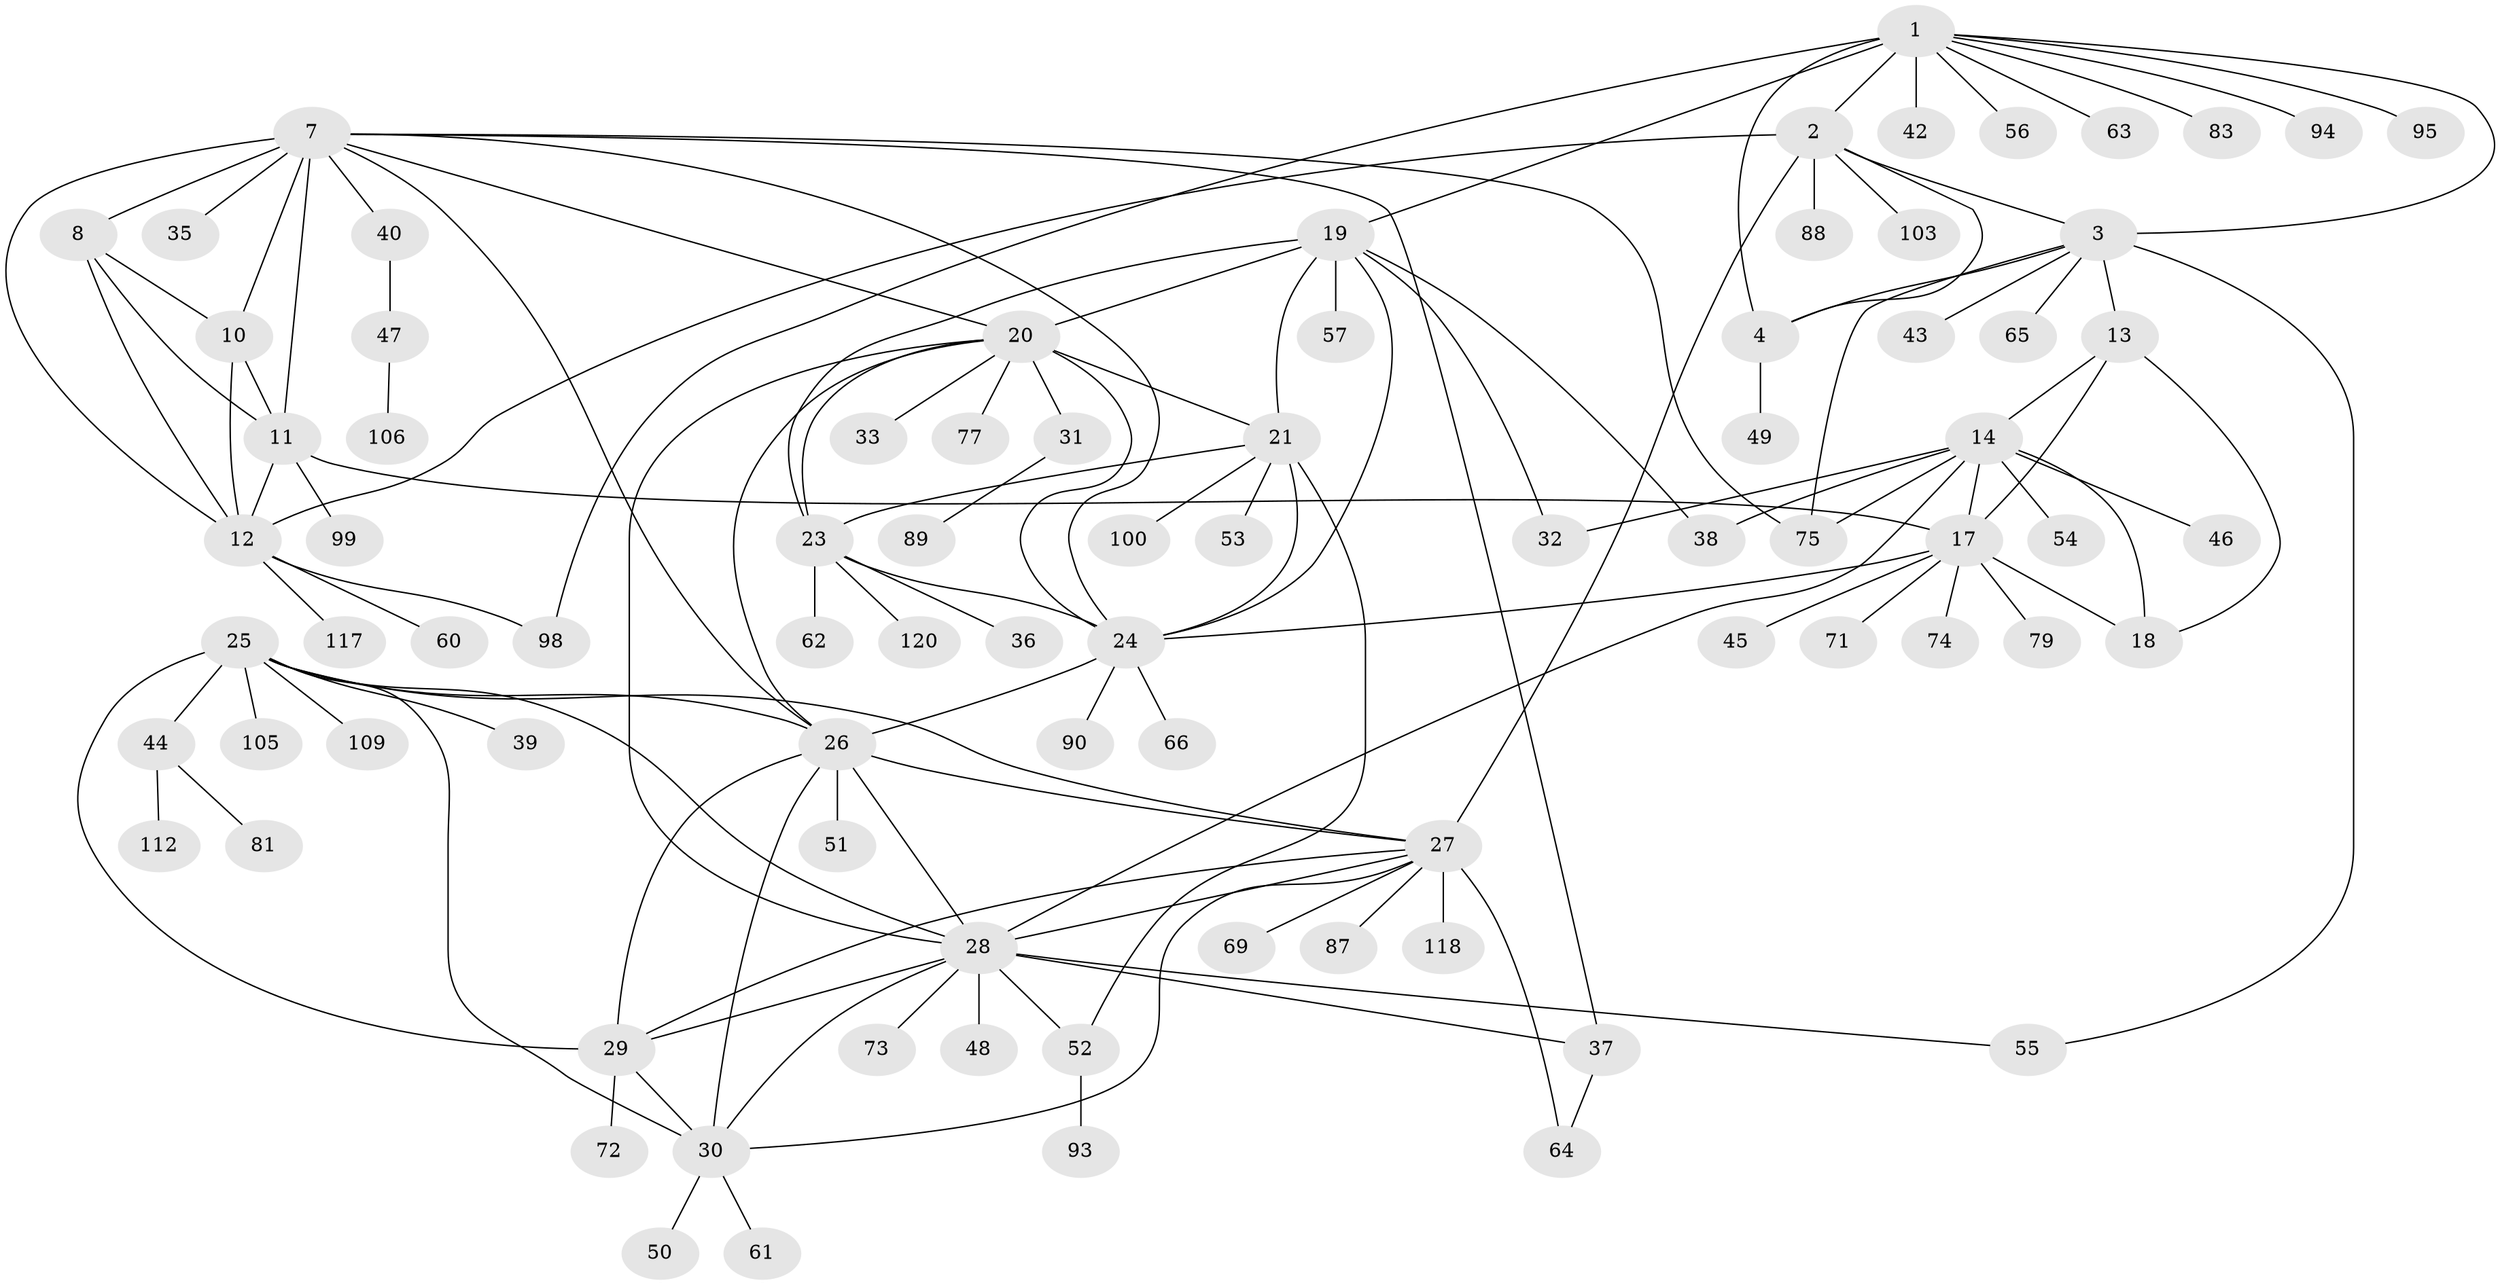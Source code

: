 // original degree distribution, {9: 0.05785123966942149, 10: 0.049586776859504134, 6: 0.03305785123966942, 7: 0.04132231404958678, 8: 0.024793388429752067, 5: 0.01652892561983471, 12: 0.008264462809917356, 11: 0.008264462809917356, 13: 0.008264462809917356, 2: 0.18181818181818182, 1: 0.5206611570247934, 3: 0.04132231404958678, 4: 0.008264462809917356}
// Generated by graph-tools (version 1.1) at 2025/19/03/04/25 18:19:49]
// undirected, 84 vertices, 129 edges
graph export_dot {
graph [start="1"]
  node [color=gray90,style=filled];
  1 [super="+5"];
  2;
  3;
  4;
  7 [super="+104+119+9"];
  8 [super="+82+111+85"];
  10;
  11;
  12;
  13;
  14 [super="+16+41+15"];
  17;
  18;
  19;
  20 [super="+80+22"];
  21 [super="+76"];
  23;
  24;
  25;
  26 [super="+34+67+97"];
  27;
  28;
  29;
  30;
  31;
  32;
  33;
  35;
  36;
  37;
  38;
  39;
  40;
  42;
  43;
  44;
  45;
  46 [super="+92"];
  47;
  48;
  49;
  50;
  51;
  52;
  53;
  54 [super="+102"];
  55;
  56;
  57;
  60;
  61;
  62;
  63;
  64;
  65;
  66;
  69 [super="+107+101"];
  71;
  72;
  73;
  74 [super="+110"];
  75;
  77 [super="+84"];
  79;
  81;
  83;
  87;
  88;
  89;
  90;
  93;
  94;
  95;
  98;
  99;
  100;
  103;
  105;
  106;
  109;
  112;
  117;
  118;
  120;
  1 -- 2 [weight=3];
  1 -- 3 [weight=3];
  1 -- 4 [weight=3];
  1 -- 56;
  1 -- 63;
  1 -- 83;
  1 -- 94;
  1 -- 98;
  1 -- 42;
  1 -- 19;
  1 -- 95;
  2 -- 3;
  2 -- 4;
  2 -- 12;
  2 -- 27;
  2 -- 88;
  2 -- 103;
  3 -- 4;
  3 -- 13;
  3 -- 43;
  3 -- 55;
  3 -- 65;
  3 -- 75;
  4 -- 49;
  7 -- 8 [weight=2];
  7 -- 10 [weight=2];
  7 -- 11 [weight=2];
  7 -- 12 [weight=2];
  7 -- 37;
  7 -- 40;
  7 -- 24;
  7 -- 35;
  7 -- 75;
  7 -- 26;
  7 -- 20;
  8 -- 10;
  8 -- 11;
  8 -- 12;
  10 -- 11;
  10 -- 12;
  11 -- 12;
  11 -- 17;
  11 -- 99;
  12 -- 60;
  12 -- 98;
  12 -- 117;
  13 -- 14 [weight=3];
  13 -- 17;
  13 -- 18;
  14 -- 17 [weight=3];
  14 -- 18 [weight=3];
  14 -- 32;
  14 -- 38;
  14 -- 54;
  14 -- 28 [weight=2];
  14 -- 46;
  14 -- 75;
  17 -- 18;
  17 -- 24;
  17 -- 45;
  17 -- 71;
  17 -- 74;
  17 -- 79;
  19 -- 20 [weight=2];
  19 -- 21;
  19 -- 23;
  19 -- 24;
  19 -- 32;
  19 -- 38;
  19 -- 57;
  20 -- 21 [weight=2];
  20 -- 23 [weight=2];
  20 -- 24 [weight=2];
  20 -- 77;
  20 -- 33;
  20 -- 26;
  20 -- 28;
  20 -- 31;
  21 -- 23;
  21 -- 24;
  21 -- 52;
  21 -- 53;
  21 -- 100;
  23 -- 24;
  23 -- 36;
  23 -- 62;
  23 -- 120;
  24 -- 66;
  24 -- 90;
  24 -- 26;
  25 -- 26;
  25 -- 27;
  25 -- 28;
  25 -- 29;
  25 -- 30;
  25 -- 39;
  25 -- 44;
  25 -- 105;
  25 -- 109;
  26 -- 27;
  26 -- 28;
  26 -- 29;
  26 -- 30;
  26 -- 51;
  27 -- 28;
  27 -- 29;
  27 -- 30;
  27 -- 64;
  27 -- 69;
  27 -- 87;
  27 -- 118;
  28 -- 29;
  28 -- 30;
  28 -- 37;
  28 -- 48;
  28 -- 52;
  28 -- 55;
  28 -- 73;
  29 -- 30;
  29 -- 72;
  30 -- 50;
  30 -- 61;
  31 -- 89;
  37 -- 64;
  40 -- 47;
  44 -- 81;
  44 -- 112;
  47 -- 106;
  52 -- 93;
}
